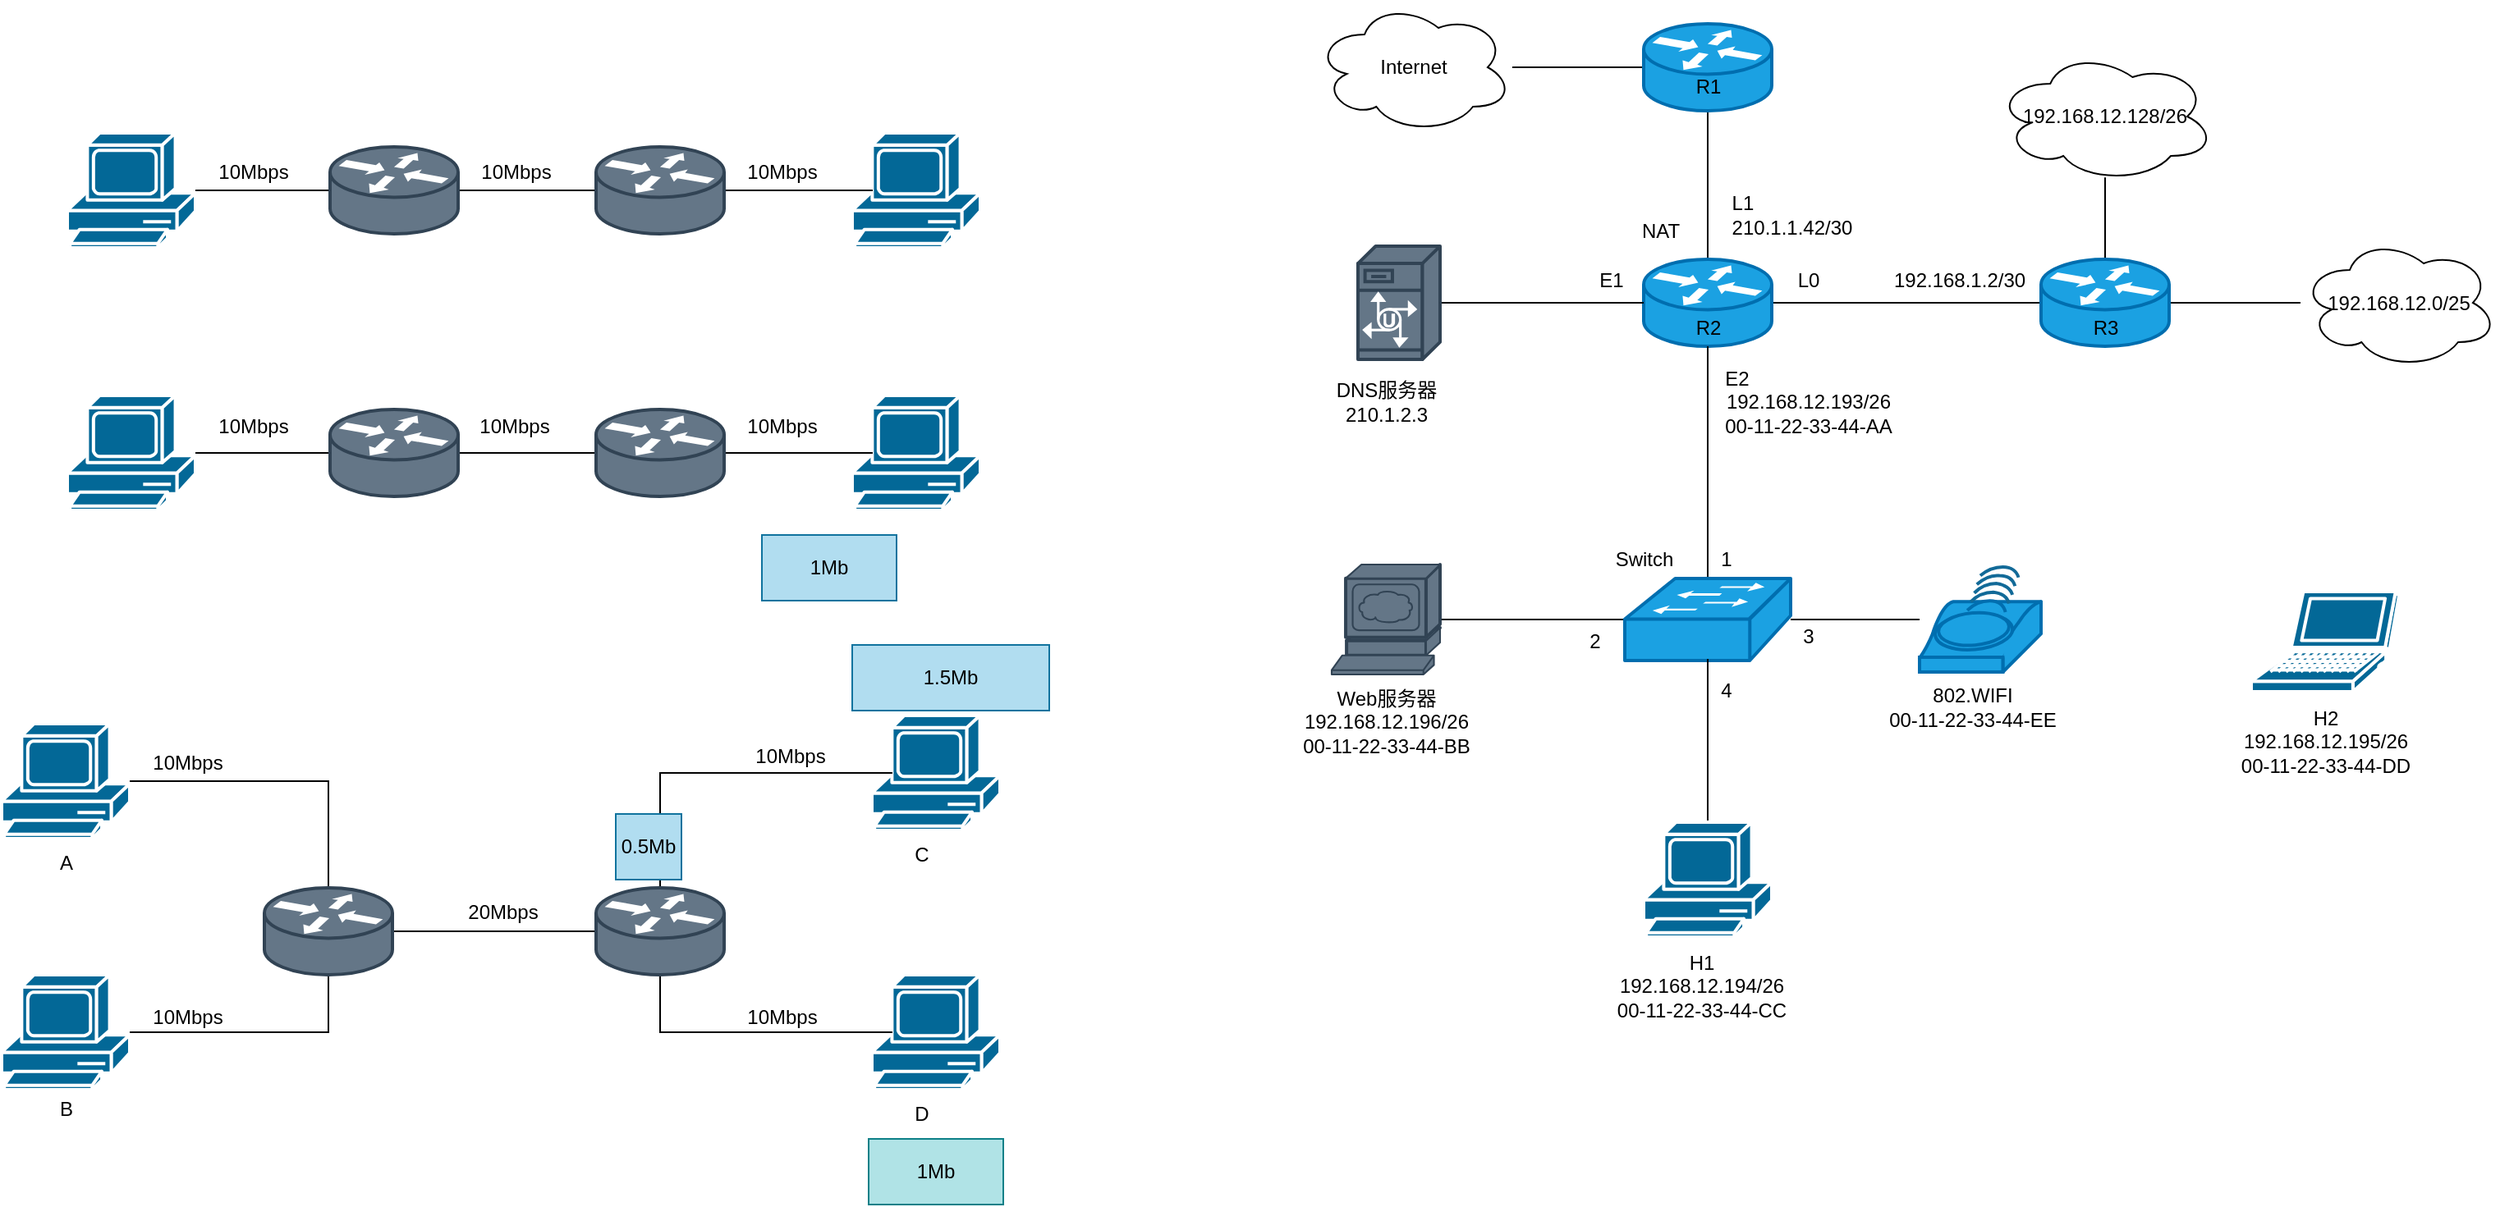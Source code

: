 <mxfile version="20.4.0" type="github"><diagram id="5bRAe9XOJb_Y9JaN4XV2" name="第 1 页"><mxGraphModel dx="1687" dy="482" grid="0" gridSize="10" guides="1" tooltips="1" connect="1" arrows="1" fold="1" page="1" pageScale="1" pageWidth="827" pageHeight="1169" math="0" shadow="0"><root><mxCell id="0"/><mxCell id="1" parent="0"/><mxCell id="KcN52idCdnSgjNuK_vY1-15" style="edgeStyle=orthogonalEdgeStyle;rounded=0;orthogonalLoop=1;jettySize=auto;html=1;entryX=0;entryY=0.5;entryDx=0;entryDy=0;entryPerimeter=0;endArrow=none;endFill=0;" parent="1" source="KcN52idCdnSgjNuK_vY1-1" target="KcN52idCdnSgjNuK_vY1-6" edge="1"><mxGeometry relative="1" as="geometry"/></mxCell><mxCell id="KcN52idCdnSgjNuK_vY1-1" value="Internet" style="ellipse;shape=cloud;whiteSpace=wrap;html=1;" parent="1" vertex="1"><mxGeometry x="40" width="120" height="80" as="geometry"/></mxCell><mxCell id="KcN52idCdnSgjNuK_vY1-2" value="192.168.12.128/26" style="ellipse;shape=cloud;whiteSpace=wrap;html=1;" parent="1" vertex="1"><mxGeometry x="454.25" y="30" width="133.5" height="80" as="geometry"/></mxCell><mxCell id="KcN52idCdnSgjNuK_vY1-22" style="edgeStyle=orthogonalEdgeStyle;rounded=0;orthogonalLoop=1;jettySize=auto;html=1;entryX=1;entryY=0.5;entryDx=0;entryDy=0;entryPerimeter=0;endArrow=none;endFill=0;" parent="1" source="KcN52idCdnSgjNuK_vY1-3" target="KcN52idCdnSgjNuK_vY1-13" edge="1"><mxGeometry relative="1" as="geometry"/></mxCell><mxCell id="KcN52idCdnSgjNuK_vY1-3" value="192.168.12.0/25" style="ellipse;shape=cloud;whiteSpace=wrap;html=1;" parent="1" vertex="1"><mxGeometry x="640" y="143.5" width="120" height="80" as="geometry"/></mxCell><mxCell id="KcN52idCdnSgjNuK_vY1-17" style="edgeStyle=orthogonalEdgeStyle;rounded=0;orthogonalLoop=1;jettySize=auto;html=1;entryX=0.5;entryY=0;entryDx=0;entryDy=0;entryPerimeter=0;endArrow=none;endFill=0;" parent="1" source="KcN52idCdnSgjNuK_vY1-6" target="KcN52idCdnSgjNuK_vY1-7" edge="1"><mxGeometry relative="1" as="geometry"/></mxCell><mxCell id="KcN52idCdnSgjNuK_vY1-6" value="" style="shape=mxgraph.cisco.routers.router;sketch=0;html=1;pointerEvents=1;dashed=0;fillColor=#1ba1e2;strokeColor=#006EAF;strokeWidth=2;verticalLabelPosition=bottom;verticalAlign=top;align=center;outlineConnect=0;fontColor=#ffffff;" parent="1" vertex="1"><mxGeometry x="240" y="13.5" width="78" height="53" as="geometry"/></mxCell><mxCell id="KcN52idCdnSgjNuK_vY1-16" style="edgeStyle=orthogonalEdgeStyle;rounded=0;orthogonalLoop=1;jettySize=auto;html=1;endArrow=none;endFill=0;" parent="1" source="KcN52idCdnSgjNuK_vY1-7" target="KcN52idCdnSgjNuK_vY1-13" edge="1"><mxGeometry relative="1" as="geometry"/></mxCell><mxCell id="KcN52idCdnSgjNuK_vY1-7" value="" style="shape=mxgraph.cisco.routers.router;sketch=0;html=1;pointerEvents=1;dashed=0;fillColor=#1ba1e2;strokeColor=#006EAF;strokeWidth=2;verticalLabelPosition=bottom;verticalAlign=top;align=center;outlineConnect=0;fontColor=#ffffff;" parent="1" vertex="1"><mxGeometry x="240" y="157" width="78" height="53" as="geometry"/></mxCell><mxCell id="KcN52idCdnSgjNuK_vY1-18" style="edgeStyle=orthogonalEdgeStyle;rounded=0;orthogonalLoop=1;jettySize=auto;html=1;entryX=0.5;entryY=1;entryDx=0;entryDy=0;entryPerimeter=0;endArrow=none;endFill=0;" parent="1" source="KcN52idCdnSgjNuK_vY1-8" target="KcN52idCdnSgjNuK_vY1-7" edge="1"><mxGeometry relative="1" as="geometry"/></mxCell><mxCell id="KcN52idCdnSgjNuK_vY1-19" style="edgeStyle=orthogonalEdgeStyle;rounded=0;orthogonalLoop=1;jettySize=auto;html=1;entryX=1;entryY=0.5;entryDx=0;entryDy=0;entryPerimeter=0;endArrow=none;endFill=0;" parent="1" source="KcN52idCdnSgjNuK_vY1-8" target="KcN52idCdnSgjNuK_vY1-10" edge="1"><mxGeometry relative="1" as="geometry"/></mxCell><mxCell id="KcN52idCdnSgjNuK_vY1-20" style="edgeStyle=orthogonalEdgeStyle;rounded=0;orthogonalLoop=1;jettySize=auto;html=1;endArrow=none;endFill=0;" parent="1" source="KcN52idCdnSgjNuK_vY1-8" target="KcN52idCdnSgjNuK_vY1-12" edge="1"><mxGeometry relative="1" as="geometry"/></mxCell><mxCell id="KcN52idCdnSgjNuK_vY1-8" value="" style="shape=mxgraph.cisco.switches.workgroup_switch;sketch=0;html=1;pointerEvents=1;dashed=0;fillColor=#1ba1e2;strokeColor=#006EAF;strokeWidth=2;verticalLabelPosition=bottom;verticalAlign=top;align=center;outlineConnect=0;fontColor=#ffffff;" parent="1" vertex="1"><mxGeometry x="228.5" y="351.5" width="101" height="50" as="geometry"/></mxCell><mxCell id="KcN52idCdnSgjNuK_vY1-14" style="edgeStyle=orthogonalEdgeStyle;rounded=0;orthogonalLoop=1;jettySize=auto;html=1;entryX=0;entryY=0.5;entryDx=0;entryDy=0;entryPerimeter=0;endArrow=none;endFill=0;" parent="1" source="KcN52idCdnSgjNuK_vY1-9" target="KcN52idCdnSgjNuK_vY1-7" edge="1"><mxGeometry relative="1" as="geometry"/></mxCell><mxCell id="KcN52idCdnSgjNuK_vY1-9" value="" style="shape=mxgraph.cisco.servers.unity_server;sketch=0;html=1;pointerEvents=1;dashed=0;fillColor=#647687;strokeColor=#314354;strokeWidth=2;verticalLabelPosition=bottom;verticalAlign=top;align=center;outlineConnect=0;fontColor=#ffffff;" parent="1" vertex="1"><mxGeometry x="66" y="149" width="50" height="69" as="geometry"/></mxCell><mxCell id="KcN52idCdnSgjNuK_vY1-10" value="" style="shape=mxgraph.cisco.servers.www_server;sketch=0;html=1;pointerEvents=1;dashed=0;fillColor=#647687;strokeColor=#314354;strokeWidth=2;verticalLabelPosition=bottom;verticalAlign=top;align=center;outlineConnect=0;fontColor=#ffffff;" parent="1" vertex="1"><mxGeometry x="50" y="343" width="66" height="67" as="geometry"/></mxCell><mxCell id="KcN52idCdnSgjNuK_vY1-24" style="edgeStyle=orthogonalEdgeStyle;rounded=0;orthogonalLoop=1;jettySize=auto;html=1;entryX=0.5;entryY=0.98;entryDx=0;entryDy=0;entryPerimeter=0;endArrow=none;endFill=0;" parent="1" source="KcN52idCdnSgjNuK_vY1-11" target="KcN52idCdnSgjNuK_vY1-8" edge="1"><mxGeometry relative="1" as="geometry"/></mxCell><mxCell id="KcN52idCdnSgjNuK_vY1-11" value="" style="shape=mxgraph.cisco.computers_and_peripherals.pc;sketch=0;html=1;pointerEvents=1;dashed=0;fillColor=#036897;strokeColor=#ffffff;strokeWidth=2;verticalLabelPosition=bottom;verticalAlign=top;align=center;outlineConnect=0;" parent="1" vertex="1"><mxGeometry x="240" y="500" width="78" height="70" as="geometry"/></mxCell><mxCell id="KcN52idCdnSgjNuK_vY1-12" value="" style="shape=mxgraph.cisco.wireless.wi-fi_tag;sketch=0;html=1;pointerEvents=1;dashed=0;fillColor=#1ba1e2;strokeColor=#006EAF;strokeWidth=2;verticalLabelPosition=bottom;verticalAlign=top;align=center;outlineConnect=0;fontColor=#ffffff;" parent="1" vertex="1"><mxGeometry x="408" y="344.5" width="74" height="64" as="geometry"/></mxCell><mxCell id="KcN52idCdnSgjNuK_vY1-21" style="edgeStyle=orthogonalEdgeStyle;rounded=0;orthogonalLoop=1;jettySize=auto;html=1;entryX=0.5;entryY=0.964;entryDx=0;entryDy=0;entryPerimeter=0;endArrow=none;endFill=0;" parent="1" source="KcN52idCdnSgjNuK_vY1-13" target="KcN52idCdnSgjNuK_vY1-2" edge="1"><mxGeometry relative="1" as="geometry"/></mxCell><mxCell id="KcN52idCdnSgjNuK_vY1-13" value="" style="shape=mxgraph.cisco.routers.router;sketch=0;html=1;pointerEvents=1;dashed=0;fillColor=#1ba1e2;strokeColor=#006EAF;strokeWidth=2;verticalLabelPosition=bottom;verticalAlign=top;align=center;outlineConnect=0;fontColor=#ffffff;" parent="1" vertex="1"><mxGeometry x="482" y="157" width="78" height="53" as="geometry"/></mxCell><mxCell id="KcN52idCdnSgjNuK_vY1-25" value="DNS服务器&lt;br&gt;210.1.2.3" style="text;html=1;align=center;verticalAlign=middle;resizable=0;points=[];autosize=1;strokeColor=none;fillColor=none;" parent="1" vertex="1"><mxGeometry x="43" y="223.5" width="80" height="40" as="geometry"/></mxCell><mxCell id="KcN52idCdnSgjNuK_vY1-27" value="Web服务器&lt;br&gt;192.168.12.196/26&lt;br&gt;00-11-22-33-44-BB" style="text;html=1;align=center;verticalAlign=middle;resizable=0;points=[];autosize=1;strokeColor=none;fillColor=none;" parent="1" vertex="1"><mxGeometry x="18" y="408.5" width="130" height="60" as="geometry"/></mxCell><mxCell id="KcN52idCdnSgjNuK_vY1-28" value="Switch" style="text;html=1;align=center;verticalAlign=middle;resizable=0;points=[];autosize=1;strokeColor=none;fillColor=none;" parent="1" vertex="1"><mxGeometry x="210" y="325" width="60" height="30" as="geometry"/></mxCell><mxCell id="KcN52idCdnSgjNuK_vY1-29" value="2" style="text;html=1;align=center;verticalAlign=middle;resizable=0;points=[];autosize=1;strokeColor=none;fillColor=none;" parent="1" vertex="1"><mxGeometry x="195" y="375" width="30" height="30" as="geometry"/></mxCell><mxCell id="KcN52idCdnSgjNuK_vY1-30" value="1" style="text;html=1;align=center;verticalAlign=middle;resizable=0;points=[];autosize=1;strokeColor=none;fillColor=none;" parent="1" vertex="1"><mxGeometry x="275" y="325" width="30" height="30" as="geometry"/></mxCell><mxCell id="KcN52idCdnSgjNuK_vY1-31" value="3" style="text;html=1;align=center;verticalAlign=middle;resizable=0;points=[];autosize=1;strokeColor=none;fillColor=none;" parent="1" vertex="1"><mxGeometry x="325" y="371.5" width="30" height="30" as="geometry"/></mxCell><mxCell id="KcN52idCdnSgjNuK_vY1-32" value="4" style="text;html=1;align=center;verticalAlign=middle;resizable=0;points=[];autosize=1;strokeColor=none;fillColor=none;" parent="1" vertex="1"><mxGeometry x="275" y="405" width="30" height="30" as="geometry"/></mxCell><mxCell id="KcN52idCdnSgjNuK_vY1-33" value="H1&lt;br&gt;192.168.12.194/26&lt;br&gt;00-11-22-33-44-CC" style="text;html=1;align=center;verticalAlign=middle;resizable=0;points=[];autosize=1;strokeColor=none;fillColor=none;" parent="1" vertex="1"><mxGeometry x="210" y="570" width="130" height="60" as="geometry"/></mxCell><mxCell id="KcN52idCdnSgjNuK_vY1-34" value="" style="shape=mxgraph.cisco.computers_and_peripherals.laptop;sketch=0;html=1;pointerEvents=1;dashed=0;fillColor=#036897;strokeColor=#ffffff;strokeWidth=2;verticalLabelPosition=bottom;verticalAlign=top;align=center;outlineConnect=0;" parent="1" vertex="1"><mxGeometry x="610" y="359.5" width="90" height="61" as="geometry"/></mxCell><mxCell id="KcN52idCdnSgjNuK_vY1-35" value="H2&lt;br&gt;192.168.12.195/26&lt;br&gt;00-11-22-33-44-DD" style="text;html=1;align=center;verticalAlign=middle;resizable=0;points=[];autosize=1;strokeColor=none;fillColor=none;" parent="1" vertex="1"><mxGeometry x="590" y="420.5" width="130" height="60" as="geometry"/></mxCell><mxCell id="KcN52idCdnSgjNuK_vY1-36" value="&lt;div style=&quot;text-align: left;&quot;&gt;&lt;span style=&quot;background-color: initial;&quot;&gt;E2&lt;/span&gt;&lt;/div&gt;192.168.12.193/26&lt;br&gt;00-11-22-33-44-AA" style="text;html=1;align=center;verticalAlign=middle;resizable=0;points=[];autosize=1;strokeColor=none;fillColor=none;" parent="1" vertex="1"><mxGeometry x="275" y="213.5" width="130" height="60" as="geometry"/></mxCell><mxCell id="KcN52idCdnSgjNuK_vY1-37" value="&lt;div style=&quot;text-align: left;&quot;&gt;&lt;span style=&quot;background-color: initial;&quot;&gt;L1&lt;/span&gt;&lt;/div&gt;210.1.1.42/30" style="text;html=1;align=center;verticalAlign=middle;resizable=0;points=[];autosize=1;strokeColor=none;fillColor=none;" parent="1" vertex="1"><mxGeometry x="280" y="110" width="100" height="40" as="geometry"/></mxCell><mxCell id="KcN52idCdnSgjNuK_vY1-38" value="L0" style="text;html=1;align=center;verticalAlign=middle;resizable=0;points=[];autosize=1;strokeColor=none;fillColor=none;" parent="1" vertex="1"><mxGeometry x="320" y="155" width="40" height="30" as="geometry"/></mxCell><mxCell id="KcN52idCdnSgjNuK_vY1-39" value="E1" style="text;html=1;align=center;verticalAlign=middle;resizable=0;points=[];autosize=1;strokeColor=none;fillColor=none;" parent="1" vertex="1"><mxGeometry x="200" y="155" width="40" height="30" as="geometry"/></mxCell><mxCell id="KcN52idCdnSgjNuK_vY1-40" value="NAT" style="text;html=1;align=center;verticalAlign=middle;resizable=0;points=[];autosize=1;strokeColor=none;fillColor=none;" parent="1" vertex="1"><mxGeometry x="225" y="125" width="50" height="30" as="geometry"/></mxCell><mxCell id="KcN52idCdnSgjNuK_vY1-41" value="192.168.1.2/30" style="text;html=1;align=center;verticalAlign=middle;resizable=0;points=[];autosize=1;strokeColor=none;fillColor=none;" parent="1" vertex="1"><mxGeometry x="382" y="155" width="100" height="30" as="geometry"/></mxCell><mxCell id="KcN52idCdnSgjNuK_vY1-42" value="R3" style="text;html=1;align=center;verticalAlign=middle;resizable=0;points=[];autosize=1;strokeColor=none;fillColor=none;" parent="1" vertex="1"><mxGeometry x="501" y="183.5" width="40" height="30" as="geometry"/></mxCell><mxCell id="KcN52idCdnSgjNuK_vY1-43" value="R1" style="text;html=1;align=center;verticalAlign=middle;resizable=0;points=[];autosize=1;strokeColor=none;fillColor=none;" parent="1" vertex="1"><mxGeometry x="259" y="36.5" width="40" height="30" as="geometry"/></mxCell><mxCell id="KcN52idCdnSgjNuK_vY1-44" value="R2" style="text;html=1;align=center;verticalAlign=middle;resizable=0;points=[];autosize=1;strokeColor=none;fillColor=none;" parent="1" vertex="1"><mxGeometry x="259" y="183.5" width="40" height="30" as="geometry"/></mxCell><mxCell id="KcN52idCdnSgjNuK_vY1-45" value="802.WIFI&lt;br&gt;00-11-22-33-44-EE" style="text;html=1;align=center;verticalAlign=middle;resizable=0;points=[];autosize=1;strokeColor=none;fillColor=none;" parent="1" vertex="1"><mxGeometry x="375" y="410" width="130" height="40" as="geometry"/></mxCell><mxCell id="526YyrphFB8OdtRjujTh-15" style="edgeStyle=orthogonalEdgeStyle;rounded=0;orthogonalLoop=1;jettySize=auto;html=1;entryX=0;entryY=0.5;entryDx=0;entryDy=0;entryPerimeter=0;endArrow=none;endFill=0;" edge="1" parent="1" source="526YyrphFB8OdtRjujTh-2" target="526YyrphFB8OdtRjujTh-8"><mxGeometry relative="1" as="geometry"/></mxCell><mxCell id="526YyrphFB8OdtRjujTh-2" value="" style="shape=mxgraph.cisco.computers_and_peripherals.pc;sketch=0;html=1;pointerEvents=1;dashed=0;fillColor=#036897;strokeColor=#ffffff;strokeWidth=2;verticalLabelPosition=bottom;verticalAlign=top;align=center;outlineConnect=0;" vertex="1" parent="1"><mxGeometry x="-720" y="240" width="78" height="70" as="geometry"/></mxCell><mxCell id="526YyrphFB8OdtRjujTh-12" style="edgeStyle=orthogonalEdgeStyle;rounded=0;orthogonalLoop=1;jettySize=auto;html=1;endArrow=none;endFill=0;" edge="1" parent="1" source="526YyrphFB8OdtRjujTh-3" target="526YyrphFB8OdtRjujTh-6"><mxGeometry relative="1" as="geometry"/></mxCell><mxCell id="526YyrphFB8OdtRjujTh-3" value="" style="shape=mxgraph.cisco.computers_and_peripherals.pc;sketch=0;html=1;pointerEvents=1;dashed=0;fillColor=#036897;strokeColor=#ffffff;strokeWidth=2;verticalLabelPosition=bottom;verticalAlign=top;align=center;outlineConnect=0;" vertex="1" parent="1"><mxGeometry x="-720" y="80" width="78" height="70" as="geometry"/></mxCell><mxCell id="526YyrphFB8OdtRjujTh-4" value="" style="shape=mxgraph.cisco.computers_and_peripherals.pc;sketch=0;html=1;pointerEvents=1;dashed=0;fillColor=#036897;strokeColor=#ffffff;strokeWidth=2;verticalLabelPosition=bottom;verticalAlign=top;align=center;outlineConnect=0;" vertex="1" parent="1"><mxGeometry x="-242" y="240" width="78" height="70" as="geometry"/></mxCell><mxCell id="526YyrphFB8OdtRjujTh-5" value="" style="shape=mxgraph.cisco.computers_and_peripherals.pc;sketch=0;html=1;pointerEvents=1;dashed=0;fillColor=#036897;strokeColor=#ffffff;strokeWidth=2;verticalLabelPosition=bottom;verticalAlign=top;align=center;outlineConnect=0;" vertex="1" parent="1"><mxGeometry x="-242" y="80" width="78" height="70" as="geometry"/></mxCell><mxCell id="526YyrphFB8OdtRjujTh-13" style="edgeStyle=orthogonalEdgeStyle;rounded=0;orthogonalLoop=1;jettySize=auto;html=1;endArrow=none;endFill=0;" edge="1" parent="1" source="526YyrphFB8OdtRjujTh-6" target="526YyrphFB8OdtRjujTh-7"><mxGeometry relative="1" as="geometry"/></mxCell><mxCell id="526YyrphFB8OdtRjujTh-6" value="" style="shape=mxgraph.cisco.routers.router;sketch=0;html=1;pointerEvents=1;dashed=0;fillColor=#647687;strokeColor=#314354;strokeWidth=2;verticalLabelPosition=bottom;verticalAlign=top;align=center;outlineConnect=0;fontColor=#ffffff;" vertex="1" parent="1"><mxGeometry x="-560" y="88.5" width="78" height="53" as="geometry"/></mxCell><mxCell id="526YyrphFB8OdtRjujTh-14" style="edgeStyle=orthogonalEdgeStyle;rounded=0;orthogonalLoop=1;jettySize=auto;html=1;entryX=0.16;entryY=0.5;entryDx=0;entryDy=0;entryPerimeter=0;endArrow=none;endFill=0;" edge="1" parent="1" source="526YyrphFB8OdtRjujTh-7" target="526YyrphFB8OdtRjujTh-5"><mxGeometry relative="1" as="geometry"/></mxCell><mxCell id="526YyrphFB8OdtRjujTh-7" value="" style="shape=mxgraph.cisco.routers.router;sketch=0;html=1;pointerEvents=1;dashed=0;fillColor=#647687;strokeColor=#314354;strokeWidth=2;verticalLabelPosition=bottom;verticalAlign=top;align=center;outlineConnect=0;fontColor=#ffffff;" vertex="1" parent="1"><mxGeometry x="-398" y="88.5" width="78" height="53" as="geometry"/></mxCell><mxCell id="526YyrphFB8OdtRjujTh-16" style="edgeStyle=orthogonalEdgeStyle;rounded=0;orthogonalLoop=1;jettySize=auto;html=1;entryX=0;entryY=0.5;entryDx=0;entryDy=0;entryPerimeter=0;endArrow=none;endFill=0;" edge="1" parent="1" source="526YyrphFB8OdtRjujTh-8" target="526YyrphFB8OdtRjujTh-9"><mxGeometry relative="1" as="geometry"/></mxCell><mxCell id="526YyrphFB8OdtRjujTh-8" value="" style="shape=mxgraph.cisco.routers.router;sketch=0;html=1;pointerEvents=1;dashed=0;fillColor=#647687;strokeColor=#314354;strokeWidth=2;verticalLabelPosition=bottom;verticalAlign=top;align=center;outlineConnect=0;fontColor=#ffffff;" vertex="1" parent="1"><mxGeometry x="-560" y="248.5" width="78" height="53" as="geometry"/></mxCell><mxCell id="526YyrphFB8OdtRjujTh-17" style="edgeStyle=orthogonalEdgeStyle;rounded=0;orthogonalLoop=1;jettySize=auto;html=1;entryX=0.16;entryY=0.5;entryDx=0;entryDy=0;entryPerimeter=0;endArrow=none;endFill=0;" edge="1" parent="1" source="526YyrphFB8OdtRjujTh-9" target="526YyrphFB8OdtRjujTh-4"><mxGeometry relative="1" as="geometry"/></mxCell><mxCell id="526YyrphFB8OdtRjujTh-9" value="" style="shape=mxgraph.cisco.routers.router;sketch=0;html=1;pointerEvents=1;dashed=0;fillColor=#647687;strokeColor=#314354;strokeWidth=2;verticalLabelPosition=bottom;verticalAlign=top;align=center;outlineConnect=0;fontColor=#ffffff;" vertex="1" parent="1"><mxGeometry x="-398" y="248.5" width="78" height="53" as="geometry"/></mxCell><mxCell id="526YyrphFB8OdtRjujTh-18" value="10Mbps" style="text;html=1;align=center;verticalAlign=middle;resizable=0;points=[];autosize=1;strokeColor=none;fillColor=none;" vertex="1" parent="1"><mxGeometry x="-642" y="88.5" width="70" height="30" as="geometry"/></mxCell><mxCell id="526YyrphFB8OdtRjujTh-19" value="10Mbps" style="text;html=1;align=center;verticalAlign=middle;resizable=0;points=[];autosize=1;strokeColor=none;fillColor=none;" vertex="1" parent="1"><mxGeometry x="-482" y="88.5" width="70" height="30" as="geometry"/></mxCell><mxCell id="526YyrphFB8OdtRjujTh-20" value="10Mbps" style="text;html=1;align=center;verticalAlign=middle;resizable=0;points=[];autosize=1;strokeColor=none;fillColor=none;" vertex="1" parent="1"><mxGeometry x="-320" y="88.5" width="70" height="30" as="geometry"/></mxCell><mxCell id="526YyrphFB8OdtRjujTh-21" value="10Mbps" style="text;html=1;align=center;verticalAlign=middle;resizable=0;points=[];autosize=1;strokeColor=none;fillColor=none;" vertex="1" parent="1"><mxGeometry x="-642" y="243.5" width="70" height="30" as="geometry"/></mxCell><mxCell id="526YyrphFB8OdtRjujTh-22" value="10Mbps" style="text;html=1;align=center;verticalAlign=middle;resizable=0;points=[];autosize=1;strokeColor=none;fillColor=none;" vertex="1" parent="1"><mxGeometry x="-483" y="243.5" width="70" height="30" as="geometry"/></mxCell><mxCell id="526YyrphFB8OdtRjujTh-23" value="10Mbps" style="text;html=1;align=center;verticalAlign=middle;resizable=0;points=[];autosize=1;strokeColor=none;fillColor=none;" vertex="1" parent="1"><mxGeometry x="-320" y="243.5" width="70" height="30" as="geometry"/></mxCell><mxCell id="526YyrphFB8OdtRjujTh-24" style="edgeStyle=orthogonalEdgeStyle;rounded=0;orthogonalLoop=1;jettySize=auto;html=1;entryX=0.5;entryY=1;entryDx=0;entryDy=0;entryPerimeter=0;endArrow=none;endFill=0;" edge="1" parent="1" source="526YyrphFB8OdtRjujTh-25" target="526YyrphFB8OdtRjujTh-35"><mxGeometry relative="1" as="geometry"/></mxCell><mxCell id="526YyrphFB8OdtRjujTh-25" value="" style="shape=mxgraph.cisco.computers_and_peripherals.pc;sketch=0;html=1;pointerEvents=1;dashed=0;fillColor=#036897;strokeColor=#ffffff;strokeWidth=2;verticalLabelPosition=bottom;verticalAlign=top;align=center;outlineConnect=0;" vertex="1" parent="1"><mxGeometry x="-760" y="593" width="78" height="70" as="geometry"/></mxCell><mxCell id="526YyrphFB8OdtRjujTh-26" style="edgeStyle=orthogonalEdgeStyle;rounded=0;orthogonalLoop=1;jettySize=auto;html=1;endArrow=none;endFill=0;entryX=0.5;entryY=0;entryDx=0;entryDy=0;entryPerimeter=0;" edge="1" parent="1" source="526YyrphFB8OdtRjujTh-27" target="526YyrphFB8OdtRjujTh-35"><mxGeometry relative="1" as="geometry"><mxPoint x="-600" y="475.0" as="targetPoint"/></mxGeometry></mxCell><mxCell id="526YyrphFB8OdtRjujTh-27" value="" style="shape=mxgraph.cisco.computers_and_peripherals.pc;sketch=0;html=1;pointerEvents=1;dashed=0;fillColor=#036897;strokeColor=#ffffff;strokeWidth=2;verticalLabelPosition=bottom;verticalAlign=top;align=center;outlineConnect=0;" vertex="1" parent="1"><mxGeometry x="-760" y="440" width="78" height="70" as="geometry"/></mxCell><mxCell id="526YyrphFB8OdtRjujTh-28" value="" style="shape=mxgraph.cisco.computers_and_peripherals.pc;sketch=0;html=1;pointerEvents=1;dashed=0;fillColor=#036897;strokeColor=#ffffff;strokeWidth=2;verticalLabelPosition=bottom;verticalAlign=top;align=center;outlineConnect=0;" vertex="1" parent="1"><mxGeometry x="-230" y="593" width="78" height="70" as="geometry"/></mxCell><mxCell id="526YyrphFB8OdtRjujTh-29" value="" style="shape=mxgraph.cisco.computers_and_peripherals.pc;sketch=0;html=1;pointerEvents=1;dashed=0;fillColor=#036897;strokeColor=#ffffff;strokeWidth=2;verticalLabelPosition=bottom;verticalAlign=top;align=center;outlineConnect=0;" vertex="1" parent="1"><mxGeometry x="-230" y="435" width="78" height="70" as="geometry"/></mxCell><mxCell id="526YyrphFB8OdtRjujTh-34" style="edgeStyle=orthogonalEdgeStyle;rounded=0;orthogonalLoop=1;jettySize=auto;html=1;entryX=0;entryY=0.5;entryDx=0;entryDy=0;entryPerimeter=0;endArrow=none;endFill=0;" edge="1" parent="1" source="526YyrphFB8OdtRjujTh-35" target="526YyrphFB8OdtRjujTh-37"><mxGeometry relative="1" as="geometry"/></mxCell><mxCell id="526YyrphFB8OdtRjujTh-35" value="" style="shape=mxgraph.cisco.routers.router;sketch=0;html=1;pointerEvents=1;dashed=0;fillColor=#647687;strokeColor=#314354;strokeWidth=2;verticalLabelPosition=bottom;verticalAlign=top;align=center;outlineConnect=0;fontColor=#ffffff;" vertex="1" parent="1"><mxGeometry x="-600" y="540" width="78" height="53" as="geometry"/></mxCell><mxCell id="526YyrphFB8OdtRjujTh-36" style="edgeStyle=orthogonalEdgeStyle;rounded=0;orthogonalLoop=1;jettySize=auto;html=1;entryX=0.16;entryY=0.5;entryDx=0;entryDy=0;entryPerimeter=0;endArrow=none;endFill=0;exitX=0.5;exitY=1;exitDx=0;exitDy=0;exitPerimeter=0;" edge="1" parent="1" source="526YyrphFB8OdtRjujTh-37" target="526YyrphFB8OdtRjujTh-28"><mxGeometry relative="1" as="geometry"/></mxCell><mxCell id="526YyrphFB8OdtRjujTh-44" style="edgeStyle=orthogonalEdgeStyle;rounded=0;orthogonalLoop=1;jettySize=auto;html=1;endArrow=none;endFill=0;entryX=0.16;entryY=0.5;entryDx=0;entryDy=0;entryPerimeter=0;" edge="1" parent="1" source="526YyrphFB8OdtRjujTh-37" target="526YyrphFB8OdtRjujTh-29"><mxGeometry relative="1" as="geometry"><Array as="points"><mxPoint x="-359" y="470"/></Array></mxGeometry></mxCell><mxCell id="526YyrphFB8OdtRjujTh-37" value="" style="shape=mxgraph.cisco.routers.router;sketch=0;html=1;pointerEvents=1;dashed=0;fillColor=#647687;strokeColor=#314354;strokeWidth=2;verticalLabelPosition=bottom;verticalAlign=top;align=center;outlineConnect=0;fontColor=#ffffff;" vertex="1" parent="1"><mxGeometry x="-398" y="540" width="78" height="53" as="geometry"/></mxCell><mxCell id="526YyrphFB8OdtRjujTh-38" value="10Mbps" style="text;html=1;align=center;verticalAlign=middle;resizable=0;points=[];autosize=1;strokeColor=none;fillColor=none;" vertex="1" parent="1"><mxGeometry x="-682" y="448.5" width="70" height="30" as="geometry"/></mxCell><mxCell id="526YyrphFB8OdtRjujTh-41" value="10Mbps" style="text;html=1;align=center;verticalAlign=middle;resizable=0;points=[];autosize=1;strokeColor=none;fillColor=none;" vertex="1" parent="1"><mxGeometry x="-682" y="603.5" width="70" height="30" as="geometry"/></mxCell><mxCell id="526YyrphFB8OdtRjujTh-42" value="20Mbps" style="text;html=1;align=center;verticalAlign=middle;resizable=0;points=[];autosize=1;strokeColor=none;fillColor=none;" vertex="1" parent="1"><mxGeometry x="-490" y="540" width="70" height="30" as="geometry"/></mxCell><mxCell id="526YyrphFB8OdtRjujTh-43" value="10Mbps" style="text;html=1;align=center;verticalAlign=middle;resizable=0;points=[];autosize=1;strokeColor=none;fillColor=none;" vertex="1" parent="1"><mxGeometry x="-320" y="603.5" width="70" height="30" as="geometry"/></mxCell><mxCell id="526YyrphFB8OdtRjujTh-45" value="10Mbps" style="text;html=1;align=center;verticalAlign=middle;resizable=0;points=[];autosize=1;strokeColor=none;fillColor=none;" vertex="1" parent="1"><mxGeometry x="-315" y="445" width="70" height="30" as="geometry"/></mxCell><mxCell id="526YyrphFB8OdtRjujTh-46" value="A" style="text;html=1;align=center;verticalAlign=middle;resizable=0;points=[];autosize=1;strokeColor=none;fillColor=none;" vertex="1" parent="1"><mxGeometry x="-736" y="510" width="30" height="30" as="geometry"/></mxCell><mxCell id="526YyrphFB8OdtRjujTh-47" value="B" style="text;html=1;align=center;verticalAlign=middle;resizable=0;points=[];autosize=1;strokeColor=none;fillColor=none;" vertex="1" parent="1"><mxGeometry x="-736" y="660" width="30" height="30" as="geometry"/></mxCell><mxCell id="526YyrphFB8OdtRjujTh-48" value="C" style="text;html=1;align=center;verticalAlign=middle;resizable=0;points=[];autosize=1;strokeColor=none;fillColor=none;" vertex="1" parent="1"><mxGeometry x="-215" y="505" width="30" height="30" as="geometry"/></mxCell><mxCell id="526YyrphFB8OdtRjujTh-49" value="D" style="text;html=1;align=center;verticalAlign=middle;resizable=0;points=[];autosize=1;strokeColor=none;fillColor=none;" vertex="1" parent="1"><mxGeometry x="-215" y="663" width="30" height="30" as="geometry"/></mxCell><mxCell id="526YyrphFB8OdtRjujTh-50" value="1.5Mb" style="whiteSpace=wrap;html=1;fillColor=#b1ddf0;strokeColor=#10739e;" vertex="1" parent="1"><mxGeometry x="-242" y="392" width="120" height="40" as="geometry"/></mxCell><mxCell id="526YyrphFB8OdtRjujTh-51" value="1Mb" style="whiteSpace=wrap;html=1;fillColor=#b0e3e6;strokeColor=#0e8088;" vertex="1" parent="1"><mxGeometry x="-232" y="693" width="82" height="40" as="geometry"/></mxCell><mxCell id="526YyrphFB8OdtRjujTh-53" value="1Mb" style="whiteSpace=wrap;html=1;fillColor=#b1ddf0;strokeColor=#10739e;" vertex="1" parent="1"><mxGeometry x="-297" y="325" width="82" height="40" as="geometry"/></mxCell><mxCell id="526YyrphFB8OdtRjujTh-54" value="0.5Mb" style="whiteSpace=wrap;html=1;fillColor=#b1ddf0;strokeColor=#10739e;" vertex="1" parent="1"><mxGeometry x="-386" y="495" width="40" height="40" as="geometry"/></mxCell></root></mxGraphModel></diagram></mxfile>